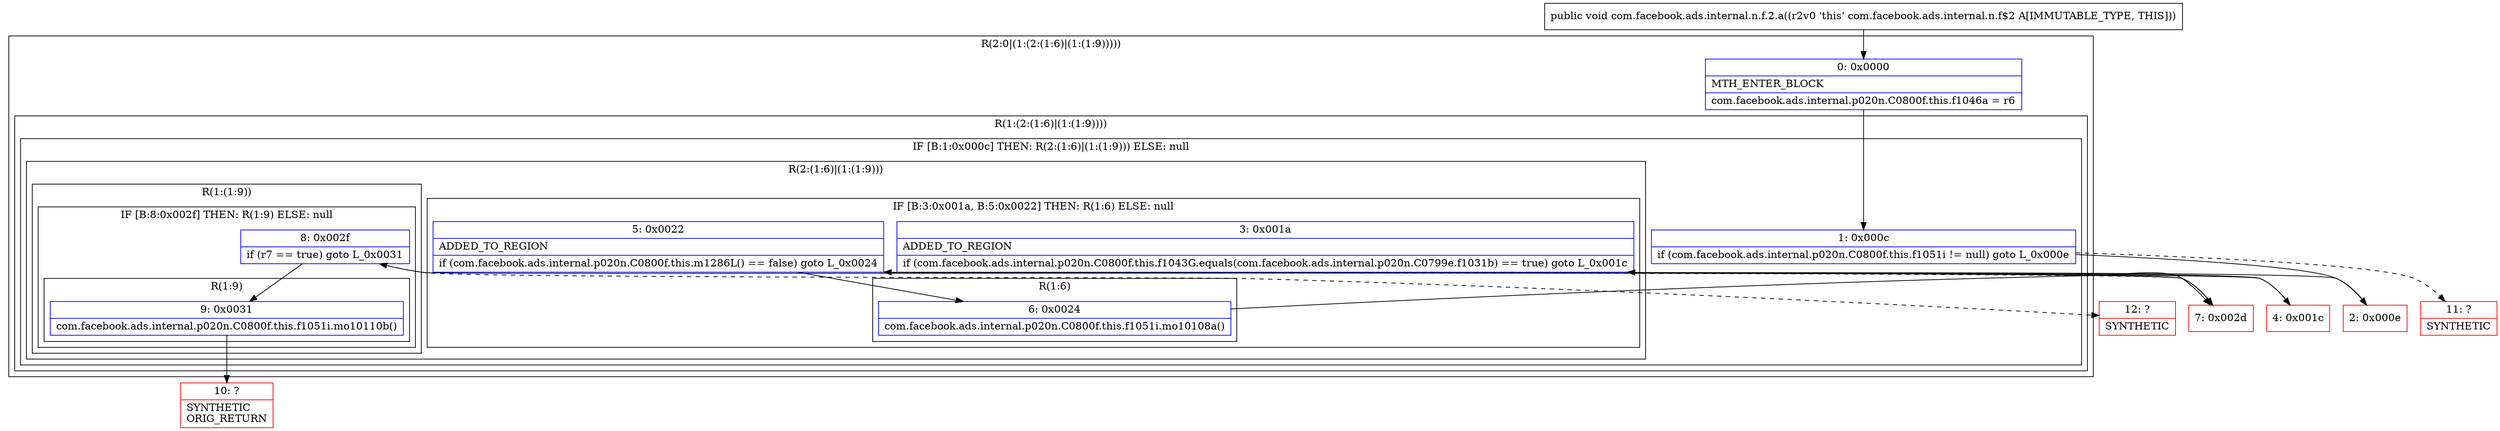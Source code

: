 digraph "CFG forcom.facebook.ads.internal.n.f.2.a()V" {
subgraph cluster_Region_821601295 {
label = "R(2:0|(1:(2:(1:6)|(1:(1:9)))))";
node [shape=record,color=blue];
Node_0 [shape=record,label="{0\:\ 0x0000|MTH_ENTER_BLOCK\l|com.facebook.ads.internal.p020n.C0800f.this.f1046a = r6\l}"];
subgraph cluster_Region_1337160595 {
label = "R(1:(2:(1:6)|(1:(1:9))))";
node [shape=record,color=blue];
subgraph cluster_IfRegion_1622508089 {
label = "IF [B:1:0x000c] THEN: R(2:(1:6)|(1:(1:9))) ELSE: null";
node [shape=record,color=blue];
Node_1 [shape=record,label="{1\:\ 0x000c|if (com.facebook.ads.internal.p020n.C0800f.this.f1051i != null) goto L_0x000e\l}"];
subgraph cluster_Region_2107078208 {
label = "R(2:(1:6)|(1:(1:9)))";
node [shape=record,color=blue];
subgraph cluster_IfRegion_146439457 {
label = "IF [B:3:0x001a, B:5:0x0022] THEN: R(1:6) ELSE: null";
node [shape=record,color=blue];
Node_3 [shape=record,label="{3\:\ 0x001a|ADDED_TO_REGION\l|if (com.facebook.ads.internal.p020n.C0800f.this.f1043G.equals(com.facebook.ads.internal.p020n.C0799e.f1031b) == true) goto L_0x001c\l}"];
Node_5 [shape=record,label="{5\:\ 0x0022|ADDED_TO_REGION\l|if (com.facebook.ads.internal.p020n.C0800f.this.m1286L() == false) goto L_0x0024\l}"];
subgraph cluster_Region_1547806798 {
label = "R(1:6)";
node [shape=record,color=blue];
Node_6 [shape=record,label="{6\:\ 0x0024|com.facebook.ads.internal.p020n.C0800f.this.f1051i.mo10108a()\l}"];
}
}
subgraph cluster_Region_271142325 {
label = "R(1:(1:9))";
node [shape=record,color=blue];
subgraph cluster_IfRegion_1456082054 {
label = "IF [B:8:0x002f] THEN: R(1:9) ELSE: null";
node [shape=record,color=blue];
Node_8 [shape=record,label="{8\:\ 0x002f|if (r7 == true) goto L_0x0031\l}"];
subgraph cluster_Region_230825995 {
label = "R(1:9)";
node [shape=record,color=blue];
Node_9 [shape=record,label="{9\:\ 0x0031|com.facebook.ads.internal.p020n.C0800f.this.f1051i.mo10110b()\l}"];
}
}
}
}
}
}
}
Node_2 [shape=record,color=red,label="{2\:\ 0x000e}"];
Node_4 [shape=record,color=red,label="{4\:\ 0x001c}"];
Node_7 [shape=record,color=red,label="{7\:\ 0x002d}"];
Node_10 [shape=record,color=red,label="{10\:\ ?|SYNTHETIC\lORIG_RETURN\l}"];
Node_11 [shape=record,color=red,label="{11\:\ ?|SYNTHETIC\l}"];
Node_12 [shape=record,color=red,label="{12\:\ ?|SYNTHETIC\l}"];
MethodNode[shape=record,label="{public void com.facebook.ads.internal.n.f.2.a((r2v0 'this' com.facebook.ads.internal.n.f$2 A[IMMUTABLE_TYPE, THIS])) }"];
MethodNode -> Node_0;
Node_0 -> Node_1;
Node_1 -> Node_2;
Node_1 -> Node_11[style=dashed];
Node_3 -> Node_4;
Node_3 -> Node_7[style=dashed];
Node_5 -> Node_6;
Node_5 -> Node_7[style=dashed];
Node_6 -> Node_7;
Node_8 -> Node_9;
Node_8 -> Node_12[style=dashed];
Node_9 -> Node_10;
Node_2 -> Node_3;
Node_4 -> Node_5;
Node_7 -> Node_8;
}

